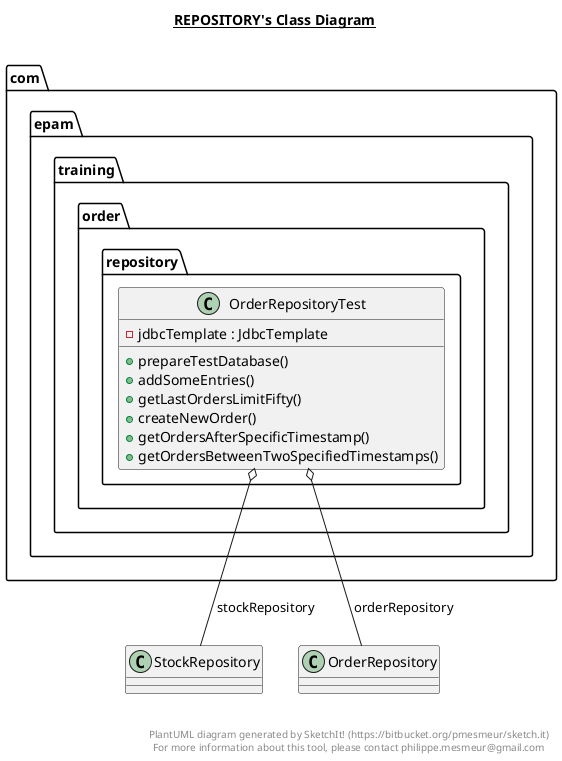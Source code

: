 @startuml

title __REPOSITORY's Class Diagram__\n

  package com.epam.training.order {
    package com.epam.training.order.repository {
      class OrderRepositoryTest {
          - jdbcTemplate : JdbcTemplate
          + prepareTestDatabase()
          + addSomeEntries()
          + getLastOrdersLimitFifty()
          + createNewOrder()
          + getOrdersAfterSpecificTimestamp()
          + getOrdersBetweenTwoSpecifiedTimestamps()
      }
    }
  }
  

  OrderRepositoryTest o-- StockRepository : stockRepository
  OrderRepositoryTest o-- OrderRepository : orderRepository


right footer


PlantUML diagram generated by SketchIt! (https://bitbucket.org/pmesmeur/sketch.it)
For more information about this tool, please contact philippe.mesmeur@gmail.com
endfooter

@enduml
